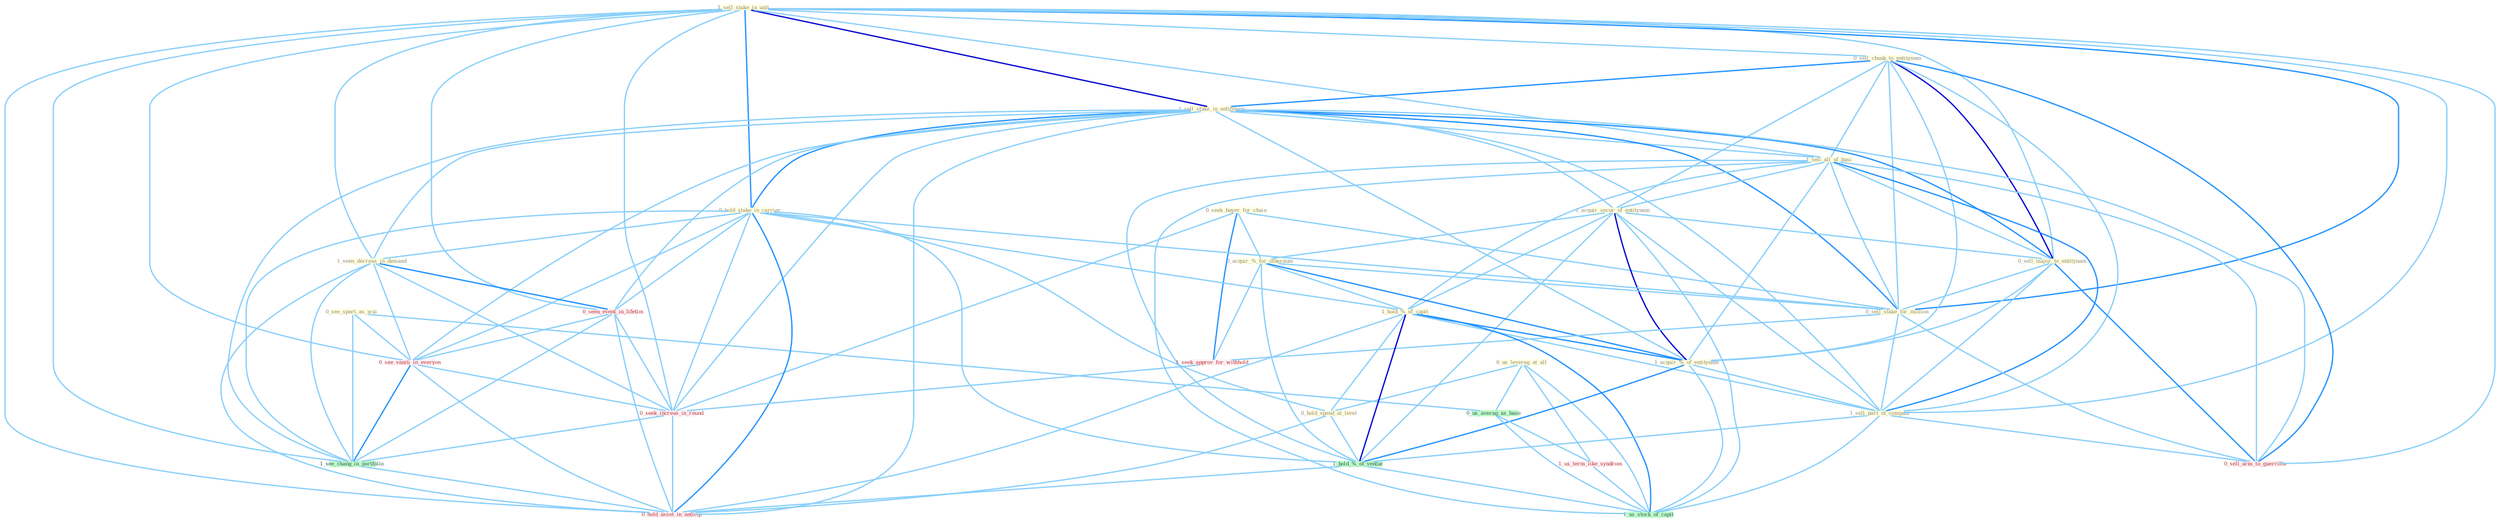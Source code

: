 Graph G{ 
    node
    [shape=polygon,style=filled,width=.5,height=.06,color="#BDFCC9",fixedsize=true,fontsize=4,
    fontcolor="#2f4f4f"];
    {node
    [color="#ffffe0", fontcolor="#8b7d6b"] "0_us_leverag_at_all " "1_sell_stake_in_unit " "0_sell_chunk_to_entitynam " "1_sell_stake_in_entitynam " "1_sell_all_of_busi " "0_seek_buyer_for_chain " "1_acquir_secur_of_entitynam " "0_acquir_%_for_othernum " "0_sell_major_to_entitynam " "0_see_sport_as_wai " "0_hold_stake_in_carrier " "0_sell_stake_for_million " "1_hold_%_of_capit " "0_hold_spend_at_level " "1_acquir_%_of_entitynam " "1_seen_decreas_in_demand " "1_sell_part_of_compani "}
{node [color="#fff0f5", fontcolor="#b22222"] "0_seen_event_in_lifetim " "1_us_term_like_syndrom " "1_seek_approv_for_withhold " "0_see_vaniti_in_everyon " "0_sell_arm_to_guerrilla " "0_seek_increas_in_round " "0_hold_asset_in_anticip "}
edge [color="#B0E2FF"];

	"0_us_leverag_at_all " -- "0_hold_spend_at_level " [w="1", color="#87cefa" ];
	"0_us_leverag_at_all " -- "0_us_averag_as_base " [w="1", color="#87cefa" ];
	"0_us_leverag_at_all " -- "1_us_term_like_syndrom " [w="1", color="#87cefa" ];
	"0_us_leverag_at_all " -- "1_us_stock_of_capit " [w="1", color="#87cefa" ];
	"1_sell_stake_in_unit " -- "0_sell_chunk_to_entitynam " [w="1", color="#87cefa" ];
	"1_sell_stake_in_unit " -- "1_sell_stake_in_entitynam " [w="3", color="#0000cd" , len=0.6];
	"1_sell_stake_in_unit " -- "1_sell_all_of_busi " [w="1", color="#87cefa" ];
	"1_sell_stake_in_unit " -- "0_sell_major_to_entitynam " [w="1", color="#87cefa" ];
	"1_sell_stake_in_unit " -- "0_hold_stake_in_carrier " [w="2", color="#1e90ff" , len=0.8];
	"1_sell_stake_in_unit " -- "0_sell_stake_for_million " [w="2", color="#1e90ff" , len=0.8];
	"1_sell_stake_in_unit " -- "1_seen_decreas_in_demand " [w="1", color="#87cefa" ];
	"1_sell_stake_in_unit " -- "1_sell_part_of_compani " [w="1", color="#87cefa" ];
	"1_sell_stake_in_unit " -- "0_seen_event_in_lifetim " [w="1", color="#87cefa" ];
	"1_sell_stake_in_unit " -- "0_see_vaniti_in_everyon " [w="1", color="#87cefa" ];
	"1_sell_stake_in_unit " -- "0_sell_arm_to_guerrilla " [w="1", color="#87cefa" ];
	"1_sell_stake_in_unit " -- "0_seek_increas_in_round " [w="1", color="#87cefa" ];
	"1_sell_stake_in_unit " -- "1_see_chang_in_portfolio " [w="1", color="#87cefa" ];
	"1_sell_stake_in_unit " -- "0_hold_asset_in_anticip " [w="1", color="#87cefa" ];
	"0_sell_chunk_to_entitynam " -- "1_sell_stake_in_entitynam " [w="2", color="#1e90ff" , len=0.8];
	"0_sell_chunk_to_entitynam " -- "1_sell_all_of_busi " [w="1", color="#87cefa" ];
	"0_sell_chunk_to_entitynam " -- "1_acquir_secur_of_entitynam " [w="1", color="#87cefa" ];
	"0_sell_chunk_to_entitynam " -- "0_sell_major_to_entitynam " [w="3", color="#0000cd" , len=0.6];
	"0_sell_chunk_to_entitynam " -- "0_sell_stake_for_million " [w="1", color="#87cefa" ];
	"0_sell_chunk_to_entitynam " -- "1_acquir_%_of_entitynam " [w="1", color="#87cefa" ];
	"0_sell_chunk_to_entitynam " -- "1_sell_part_of_compani " [w="1", color="#87cefa" ];
	"0_sell_chunk_to_entitynam " -- "0_sell_arm_to_guerrilla " [w="2", color="#1e90ff" , len=0.8];
	"1_sell_stake_in_entitynam " -- "1_sell_all_of_busi " [w="1", color="#87cefa" ];
	"1_sell_stake_in_entitynam " -- "1_acquir_secur_of_entitynam " [w="1", color="#87cefa" ];
	"1_sell_stake_in_entitynam " -- "0_sell_major_to_entitynam " [w="2", color="#1e90ff" , len=0.8];
	"1_sell_stake_in_entitynam " -- "0_hold_stake_in_carrier " [w="2", color="#1e90ff" , len=0.8];
	"1_sell_stake_in_entitynam " -- "0_sell_stake_for_million " [w="2", color="#1e90ff" , len=0.8];
	"1_sell_stake_in_entitynam " -- "1_acquir_%_of_entitynam " [w="1", color="#87cefa" ];
	"1_sell_stake_in_entitynam " -- "1_seen_decreas_in_demand " [w="1", color="#87cefa" ];
	"1_sell_stake_in_entitynam " -- "1_sell_part_of_compani " [w="1", color="#87cefa" ];
	"1_sell_stake_in_entitynam " -- "0_seen_event_in_lifetim " [w="1", color="#87cefa" ];
	"1_sell_stake_in_entitynam " -- "0_see_vaniti_in_everyon " [w="1", color="#87cefa" ];
	"1_sell_stake_in_entitynam " -- "0_sell_arm_to_guerrilla " [w="1", color="#87cefa" ];
	"1_sell_stake_in_entitynam " -- "0_seek_increas_in_round " [w="1", color="#87cefa" ];
	"1_sell_stake_in_entitynam " -- "1_see_chang_in_portfolio " [w="1", color="#87cefa" ];
	"1_sell_stake_in_entitynam " -- "0_hold_asset_in_anticip " [w="1", color="#87cefa" ];
	"1_sell_all_of_busi " -- "1_acquir_secur_of_entitynam " [w="1", color="#87cefa" ];
	"1_sell_all_of_busi " -- "0_sell_major_to_entitynam " [w="1", color="#87cefa" ];
	"1_sell_all_of_busi " -- "0_sell_stake_for_million " [w="1", color="#87cefa" ];
	"1_sell_all_of_busi " -- "1_hold_%_of_capit " [w="1", color="#87cefa" ];
	"1_sell_all_of_busi " -- "1_acquir_%_of_entitynam " [w="1", color="#87cefa" ];
	"1_sell_all_of_busi " -- "1_sell_part_of_compani " [w="2", color="#1e90ff" , len=0.8];
	"1_sell_all_of_busi " -- "1_hold_%_of_ventur " [w="1", color="#87cefa" ];
	"1_sell_all_of_busi " -- "0_sell_arm_to_guerrilla " [w="1", color="#87cefa" ];
	"1_sell_all_of_busi " -- "1_us_stock_of_capit " [w="1", color="#87cefa" ];
	"0_seek_buyer_for_chain " -- "0_acquir_%_for_othernum " [w="1", color="#87cefa" ];
	"0_seek_buyer_for_chain " -- "0_sell_stake_for_million " [w="1", color="#87cefa" ];
	"0_seek_buyer_for_chain " -- "1_seek_approv_for_withhold " [w="2", color="#1e90ff" , len=0.8];
	"0_seek_buyer_for_chain " -- "0_seek_increas_in_round " [w="1", color="#87cefa" ];
	"1_acquir_secur_of_entitynam " -- "0_acquir_%_for_othernum " [w="1", color="#87cefa" ];
	"1_acquir_secur_of_entitynam " -- "0_sell_major_to_entitynam " [w="1", color="#87cefa" ];
	"1_acquir_secur_of_entitynam " -- "1_hold_%_of_capit " [w="1", color="#87cefa" ];
	"1_acquir_secur_of_entitynam " -- "1_acquir_%_of_entitynam " [w="3", color="#0000cd" , len=0.6];
	"1_acquir_secur_of_entitynam " -- "1_sell_part_of_compani " [w="1", color="#87cefa" ];
	"1_acquir_secur_of_entitynam " -- "1_hold_%_of_ventur " [w="1", color="#87cefa" ];
	"1_acquir_secur_of_entitynam " -- "1_us_stock_of_capit " [w="1", color="#87cefa" ];
	"0_acquir_%_for_othernum " -- "0_sell_stake_for_million " [w="1", color="#87cefa" ];
	"0_acquir_%_for_othernum " -- "1_hold_%_of_capit " [w="1", color="#87cefa" ];
	"0_acquir_%_for_othernum " -- "1_acquir_%_of_entitynam " [w="2", color="#1e90ff" , len=0.8];
	"0_acquir_%_for_othernum " -- "1_seek_approv_for_withhold " [w="1", color="#87cefa" ];
	"0_acquir_%_for_othernum " -- "1_hold_%_of_ventur " [w="1", color="#87cefa" ];
	"0_sell_major_to_entitynam " -- "0_sell_stake_for_million " [w="1", color="#87cefa" ];
	"0_sell_major_to_entitynam " -- "1_acquir_%_of_entitynam " [w="1", color="#87cefa" ];
	"0_sell_major_to_entitynam " -- "1_sell_part_of_compani " [w="1", color="#87cefa" ];
	"0_sell_major_to_entitynam " -- "0_sell_arm_to_guerrilla " [w="2", color="#1e90ff" , len=0.8];
	"0_see_sport_as_wai " -- "0_us_averag_as_base " [w="1", color="#87cefa" ];
	"0_see_sport_as_wai " -- "0_see_vaniti_in_everyon " [w="1", color="#87cefa" ];
	"0_see_sport_as_wai " -- "1_see_chang_in_portfolio " [w="1", color="#87cefa" ];
	"0_hold_stake_in_carrier " -- "0_sell_stake_for_million " [w="1", color="#87cefa" ];
	"0_hold_stake_in_carrier " -- "1_hold_%_of_capit " [w="1", color="#87cefa" ];
	"0_hold_stake_in_carrier " -- "0_hold_spend_at_level " [w="1", color="#87cefa" ];
	"0_hold_stake_in_carrier " -- "1_seen_decreas_in_demand " [w="1", color="#87cefa" ];
	"0_hold_stake_in_carrier " -- "0_seen_event_in_lifetim " [w="1", color="#87cefa" ];
	"0_hold_stake_in_carrier " -- "1_hold_%_of_ventur " [w="1", color="#87cefa" ];
	"0_hold_stake_in_carrier " -- "0_see_vaniti_in_everyon " [w="1", color="#87cefa" ];
	"0_hold_stake_in_carrier " -- "0_seek_increas_in_round " [w="1", color="#87cefa" ];
	"0_hold_stake_in_carrier " -- "1_see_chang_in_portfolio " [w="1", color="#87cefa" ];
	"0_hold_stake_in_carrier " -- "0_hold_asset_in_anticip " [w="2", color="#1e90ff" , len=0.8];
	"0_sell_stake_for_million " -- "1_sell_part_of_compani " [w="1", color="#87cefa" ];
	"0_sell_stake_for_million " -- "1_seek_approv_for_withhold " [w="1", color="#87cefa" ];
	"0_sell_stake_for_million " -- "0_sell_arm_to_guerrilla " [w="1", color="#87cefa" ];
	"1_hold_%_of_capit " -- "0_hold_spend_at_level " [w="1", color="#87cefa" ];
	"1_hold_%_of_capit " -- "1_acquir_%_of_entitynam " [w="2", color="#1e90ff" , len=0.8];
	"1_hold_%_of_capit " -- "1_sell_part_of_compani " [w="1", color="#87cefa" ];
	"1_hold_%_of_capit " -- "1_hold_%_of_ventur " [w="3", color="#0000cd" , len=0.6];
	"1_hold_%_of_capit " -- "1_us_stock_of_capit " [w="2", color="#1e90ff" , len=0.8];
	"1_hold_%_of_capit " -- "0_hold_asset_in_anticip " [w="1", color="#87cefa" ];
	"0_hold_spend_at_level " -- "1_hold_%_of_ventur " [w="1", color="#87cefa" ];
	"0_hold_spend_at_level " -- "0_hold_asset_in_anticip " [w="1", color="#87cefa" ];
	"1_acquir_%_of_entitynam " -- "1_sell_part_of_compani " [w="1", color="#87cefa" ];
	"1_acquir_%_of_entitynam " -- "1_hold_%_of_ventur " [w="2", color="#1e90ff" , len=0.8];
	"1_acquir_%_of_entitynam " -- "1_us_stock_of_capit " [w="1", color="#87cefa" ];
	"1_seen_decreas_in_demand " -- "0_seen_event_in_lifetim " [w="2", color="#1e90ff" , len=0.8];
	"1_seen_decreas_in_demand " -- "0_see_vaniti_in_everyon " [w="1", color="#87cefa" ];
	"1_seen_decreas_in_demand " -- "0_seek_increas_in_round " [w="1", color="#87cefa" ];
	"1_seen_decreas_in_demand " -- "1_see_chang_in_portfolio " [w="1", color="#87cefa" ];
	"1_seen_decreas_in_demand " -- "0_hold_asset_in_anticip " [w="1", color="#87cefa" ];
	"1_sell_part_of_compani " -- "1_hold_%_of_ventur " [w="1", color="#87cefa" ];
	"1_sell_part_of_compani " -- "0_sell_arm_to_guerrilla " [w="1", color="#87cefa" ];
	"1_sell_part_of_compani " -- "1_us_stock_of_capit " [w="1", color="#87cefa" ];
	"0_seen_event_in_lifetim " -- "0_see_vaniti_in_everyon " [w="1", color="#87cefa" ];
	"0_seen_event_in_lifetim " -- "0_seek_increas_in_round " [w="1", color="#87cefa" ];
	"0_seen_event_in_lifetim " -- "1_see_chang_in_portfolio " [w="1", color="#87cefa" ];
	"0_seen_event_in_lifetim " -- "0_hold_asset_in_anticip " [w="1", color="#87cefa" ];
	"0_us_averag_as_base " -- "1_us_term_like_syndrom " [w="1", color="#87cefa" ];
	"0_us_averag_as_base " -- "1_us_stock_of_capit " [w="1", color="#87cefa" ];
	"1_us_term_like_syndrom " -- "1_us_stock_of_capit " [w="1", color="#87cefa" ];
	"1_seek_approv_for_withhold " -- "0_seek_increas_in_round " [w="1", color="#87cefa" ];
	"1_hold_%_of_ventur " -- "1_us_stock_of_capit " [w="1", color="#87cefa" ];
	"1_hold_%_of_ventur " -- "0_hold_asset_in_anticip " [w="1", color="#87cefa" ];
	"0_see_vaniti_in_everyon " -- "0_seek_increas_in_round " [w="1", color="#87cefa" ];
	"0_see_vaniti_in_everyon " -- "1_see_chang_in_portfolio " [w="2", color="#1e90ff" , len=0.8];
	"0_see_vaniti_in_everyon " -- "0_hold_asset_in_anticip " [w="1", color="#87cefa" ];
	"0_seek_increas_in_round " -- "1_see_chang_in_portfolio " [w="1", color="#87cefa" ];
	"0_seek_increas_in_round " -- "0_hold_asset_in_anticip " [w="1", color="#87cefa" ];
	"1_see_chang_in_portfolio " -- "0_hold_asset_in_anticip " [w="1", color="#87cefa" ];
}